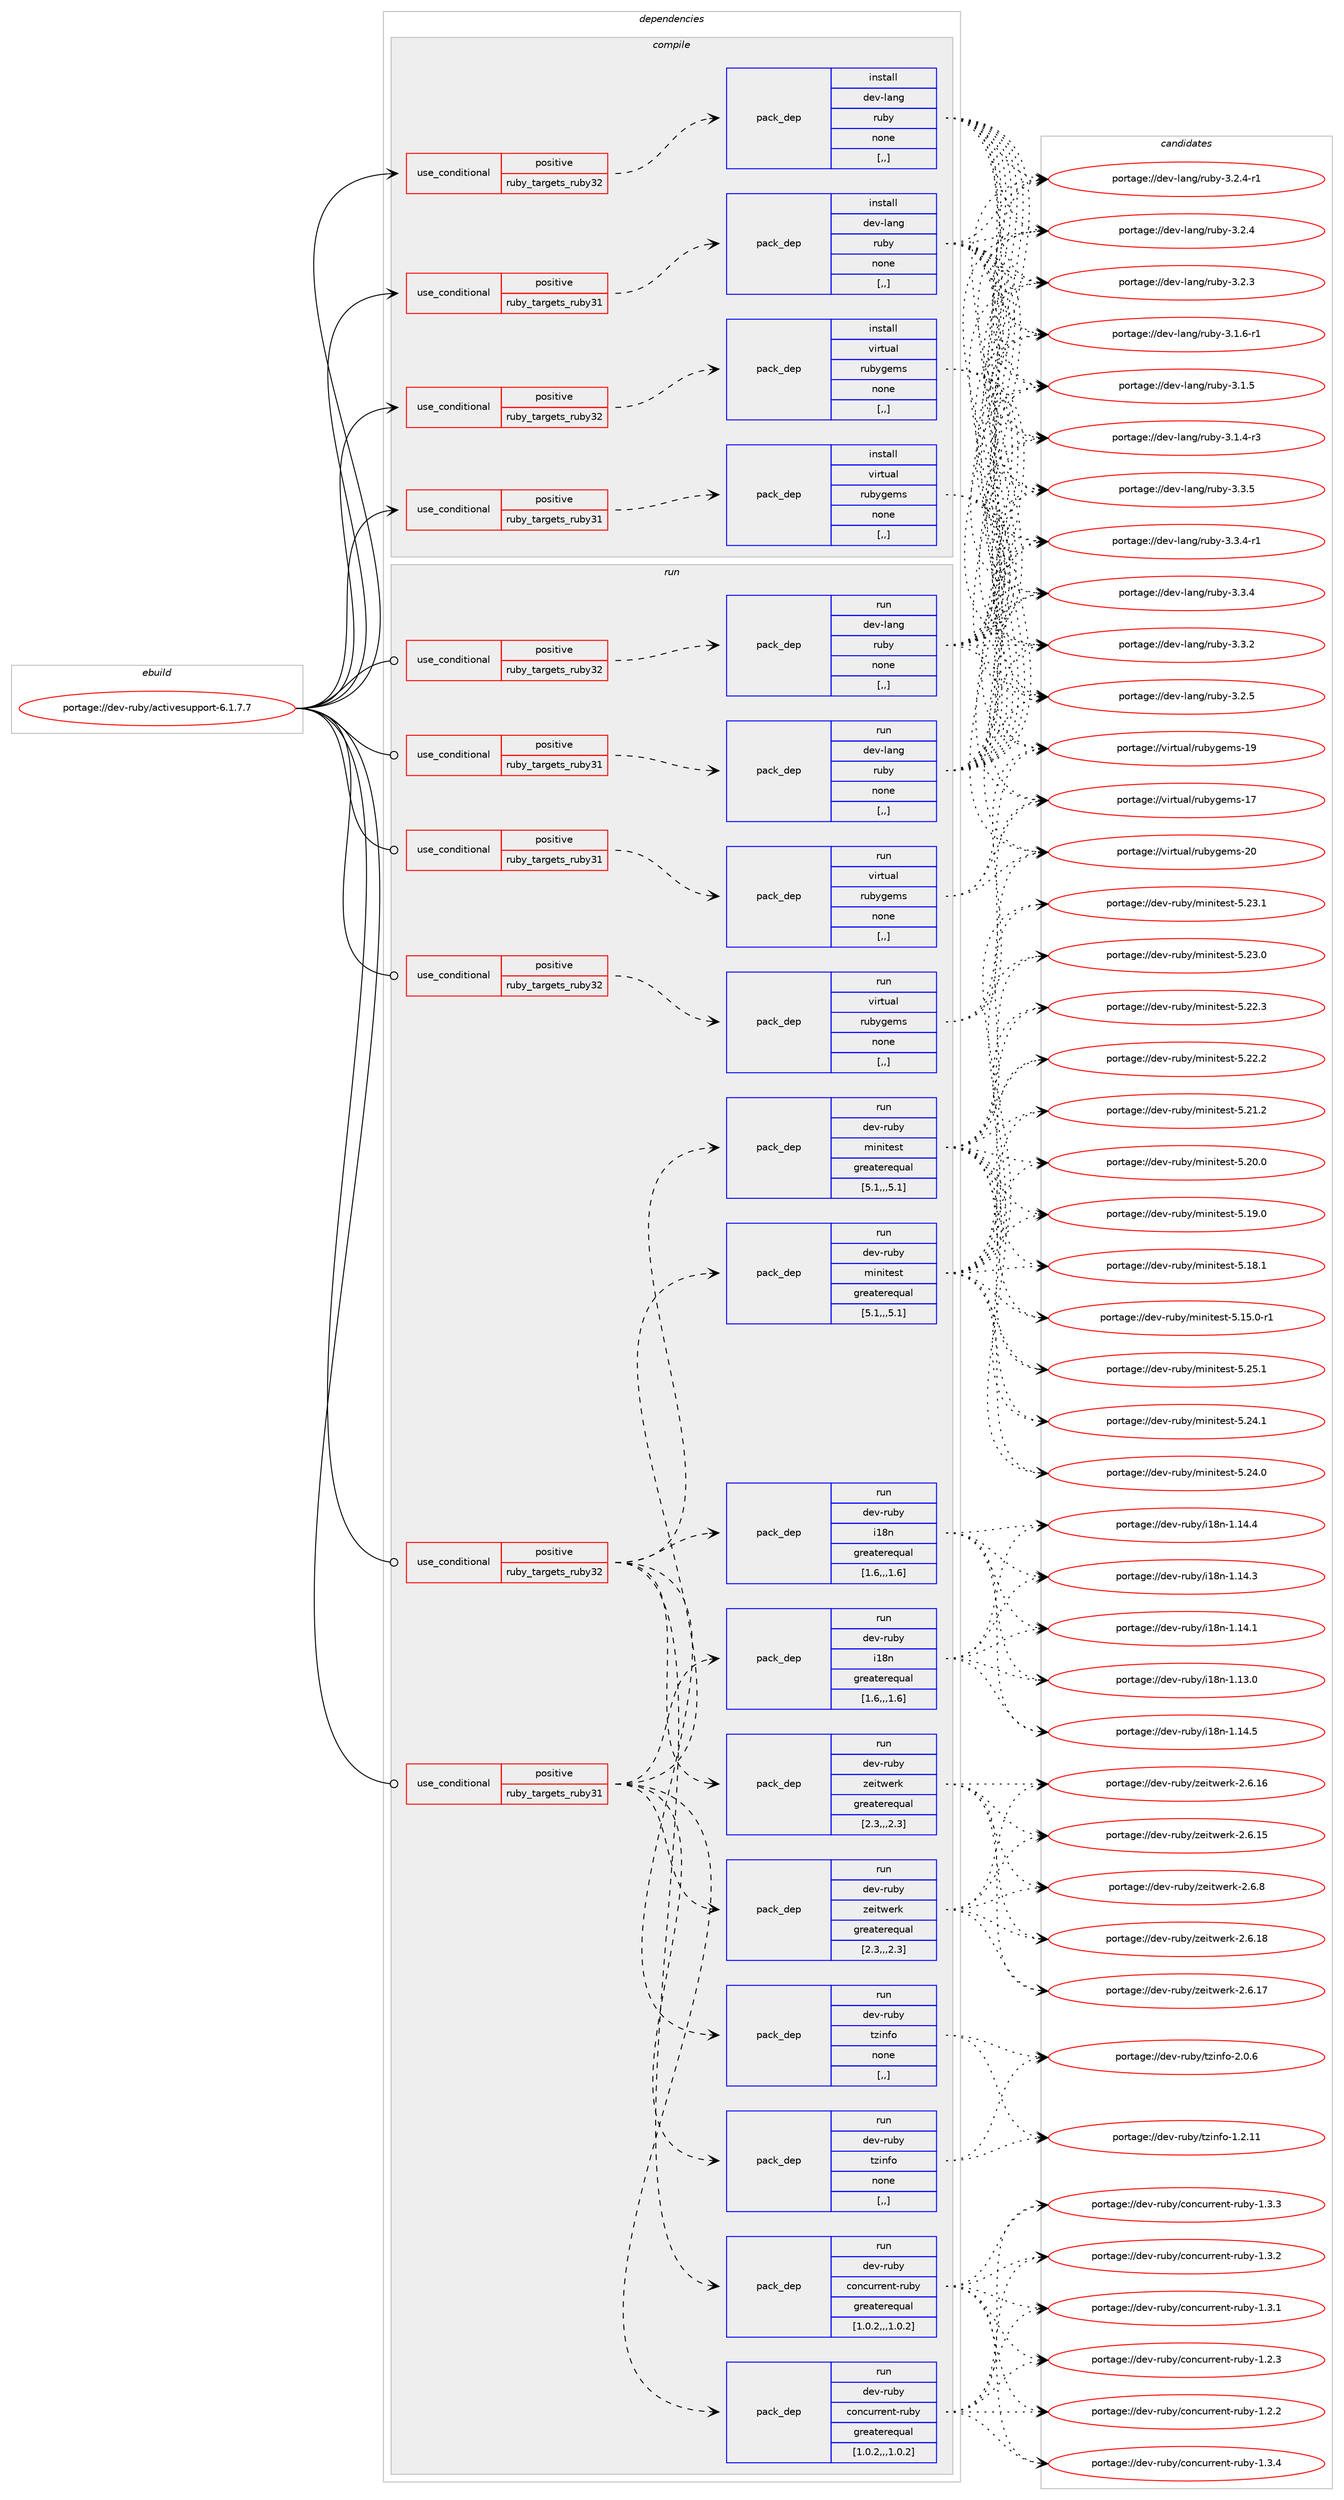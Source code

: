 digraph prolog {

# *************
# Graph options
# *************

newrank=true;
concentrate=true;
compound=true;
graph [rankdir=LR,fontname=Helvetica,fontsize=10,ranksep=1.5];#, ranksep=2.5, nodesep=0.2];
edge  [arrowhead=vee];
node  [fontname=Helvetica,fontsize=10];

# **********
# The ebuild
# **********

subgraph cluster_leftcol {
color=gray;
label=<<i>ebuild</i>>;
id [label="portage://dev-ruby/activesupport-6.1.7.7", color=red, width=4, href="../dev-ruby/activesupport-6.1.7.7.svg"];
}

# ****************
# The dependencies
# ****************

subgraph cluster_midcol {
color=gray;
label=<<i>dependencies</i>>;
subgraph cluster_compile {
fillcolor="#eeeeee";
style=filled;
label=<<i>compile</i>>;
subgraph cond174741 {
dependency671225 [label=<<TABLE BORDER="0" CELLBORDER="1" CELLSPACING="0" CELLPADDING="4"><TR><TD ROWSPAN="3" CELLPADDING="10">use_conditional</TD></TR><TR><TD>positive</TD></TR><TR><TD>ruby_targets_ruby31</TD></TR></TABLE>>, shape=none, color=red];
subgraph pack491606 {
dependency671226 [label=<<TABLE BORDER="0" CELLBORDER="1" CELLSPACING="0" CELLPADDING="4" WIDTH="220"><TR><TD ROWSPAN="6" CELLPADDING="30">pack_dep</TD></TR><TR><TD WIDTH="110">install</TD></TR><TR><TD>dev-lang</TD></TR><TR><TD>ruby</TD></TR><TR><TD>none</TD></TR><TR><TD>[,,]</TD></TR></TABLE>>, shape=none, color=blue];
}
dependency671225:e -> dependency671226:w [weight=20,style="dashed",arrowhead="vee"];
}
id:e -> dependency671225:w [weight=20,style="solid",arrowhead="vee"];
subgraph cond174742 {
dependency671227 [label=<<TABLE BORDER="0" CELLBORDER="1" CELLSPACING="0" CELLPADDING="4"><TR><TD ROWSPAN="3" CELLPADDING="10">use_conditional</TD></TR><TR><TD>positive</TD></TR><TR><TD>ruby_targets_ruby31</TD></TR></TABLE>>, shape=none, color=red];
subgraph pack491607 {
dependency671228 [label=<<TABLE BORDER="0" CELLBORDER="1" CELLSPACING="0" CELLPADDING="4" WIDTH="220"><TR><TD ROWSPAN="6" CELLPADDING="30">pack_dep</TD></TR><TR><TD WIDTH="110">install</TD></TR><TR><TD>virtual</TD></TR><TR><TD>rubygems</TD></TR><TR><TD>none</TD></TR><TR><TD>[,,]</TD></TR></TABLE>>, shape=none, color=blue];
}
dependency671227:e -> dependency671228:w [weight=20,style="dashed",arrowhead="vee"];
}
id:e -> dependency671227:w [weight=20,style="solid",arrowhead="vee"];
subgraph cond174743 {
dependency671229 [label=<<TABLE BORDER="0" CELLBORDER="1" CELLSPACING="0" CELLPADDING="4"><TR><TD ROWSPAN="3" CELLPADDING="10">use_conditional</TD></TR><TR><TD>positive</TD></TR><TR><TD>ruby_targets_ruby32</TD></TR></TABLE>>, shape=none, color=red];
subgraph pack491608 {
dependency671230 [label=<<TABLE BORDER="0" CELLBORDER="1" CELLSPACING="0" CELLPADDING="4" WIDTH="220"><TR><TD ROWSPAN="6" CELLPADDING="30">pack_dep</TD></TR><TR><TD WIDTH="110">install</TD></TR><TR><TD>dev-lang</TD></TR><TR><TD>ruby</TD></TR><TR><TD>none</TD></TR><TR><TD>[,,]</TD></TR></TABLE>>, shape=none, color=blue];
}
dependency671229:e -> dependency671230:w [weight=20,style="dashed",arrowhead="vee"];
}
id:e -> dependency671229:w [weight=20,style="solid",arrowhead="vee"];
subgraph cond174744 {
dependency671231 [label=<<TABLE BORDER="0" CELLBORDER="1" CELLSPACING="0" CELLPADDING="4"><TR><TD ROWSPAN="3" CELLPADDING="10">use_conditional</TD></TR><TR><TD>positive</TD></TR><TR><TD>ruby_targets_ruby32</TD></TR></TABLE>>, shape=none, color=red];
subgraph pack491609 {
dependency671232 [label=<<TABLE BORDER="0" CELLBORDER="1" CELLSPACING="0" CELLPADDING="4" WIDTH="220"><TR><TD ROWSPAN="6" CELLPADDING="30">pack_dep</TD></TR><TR><TD WIDTH="110">install</TD></TR><TR><TD>virtual</TD></TR><TR><TD>rubygems</TD></TR><TR><TD>none</TD></TR><TR><TD>[,,]</TD></TR></TABLE>>, shape=none, color=blue];
}
dependency671231:e -> dependency671232:w [weight=20,style="dashed",arrowhead="vee"];
}
id:e -> dependency671231:w [weight=20,style="solid",arrowhead="vee"];
}
subgraph cluster_compileandrun {
fillcolor="#eeeeee";
style=filled;
label=<<i>compile and run</i>>;
}
subgraph cluster_run {
fillcolor="#eeeeee";
style=filled;
label=<<i>run</i>>;
subgraph cond174745 {
dependency671233 [label=<<TABLE BORDER="0" CELLBORDER="1" CELLSPACING="0" CELLPADDING="4"><TR><TD ROWSPAN="3" CELLPADDING="10">use_conditional</TD></TR><TR><TD>positive</TD></TR><TR><TD>ruby_targets_ruby31</TD></TR></TABLE>>, shape=none, color=red];
subgraph pack491610 {
dependency671234 [label=<<TABLE BORDER="0" CELLBORDER="1" CELLSPACING="0" CELLPADDING="4" WIDTH="220"><TR><TD ROWSPAN="6" CELLPADDING="30">pack_dep</TD></TR><TR><TD WIDTH="110">run</TD></TR><TR><TD>dev-lang</TD></TR><TR><TD>ruby</TD></TR><TR><TD>none</TD></TR><TR><TD>[,,]</TD></TR></TABLE>>, shape=none, color=blue];
}
dependency671233:e -> dependency671234:w [weight=20,style="dashed",arrowhead="vee"];
}
id:e -> dependency671233:w [weight=20,style="solid",arrowhead="odot"];
subgraph cond174746 {
dependency671235 [label=<<TABLE BORDER="0" CELLBORDER="1" CELLSPACING="0" CELLPADDING="4"><TR><TD ROWSPAN="3" CELLPADDING="10">use_conditional</TD></TR><TR><TD>positive</TD></TR><TR><TD>ruby_targets_ruby31</TD></TR></TABLE>>, shape=none, color=red];
subgraph pack491611 {
dependency671236 [label=<<TABLE BORDER="0" CELLBORDER="1" CELLSPACING="0" CELLPADDING="4" WIDTH="220"><TR><TD ROWSPAN="6" CELLPADDING="30">pack_dep</TD></TR><TR><TD WIDTH="110">run</TD></TR><TR><TD>dev-ruby</TD></TR><TR><TD>concurrent-ruby</TD></TR><TR><TD>greaterequal</TD></TR><TR><TD>[1.0.2,,,1.0.2]</TD></TR></TABLE>>, shape=none, color=blue];
}
dependency671235:e -> dependency671236:w [weight=20,style="dashed",arrowhead="vee"];
subgraph pack491612 {
dependency671237 [label=<<TABLE BORDER="0" CELLBORDER="1" CELLSPACING="0" CELLPADDING="4" WIDTH="220"><TR><TD ROWSPAN="6" CELLPADDING="30">pack_dep</TD></TR><TR><TD WIDTH="110">run</TD></TR><TR><TD>dev-ruby</TD></TR><TR><TD>i18n</TD></TR><TR><TD>greaterequal</TD></TR><TR><TD>[1.6,,,1.6]</TD></TR></TABLE>>, shape=none, color=blue];
}
dependency671235:e -> dependency671237:w [weight=20,style="dashed",arrowhead="vee"];
subgraph pack491613 {
dependency671238 [label=<<TABLE BORDER="0" CELLBORDER="1" CELLSPACING="0" CELLPADDING="4" WIDTH="220"><TR><TD ROWSPAN="6" CELLPADDING="30">pack_dep</TD></TR><TR><TD WIDTH="110">run</TD></TR><TR><TD>dev-ruby</TD></TR><TR><TD>minitest</TD></TR><TR><TD>greaterequal</TD></TR><TR><TD>[5.1,,,5.1]</TD></TR></TABLE>>, shape=none, color=blue];
}
dependency671235:e -> dependency671238:w [weight=20,style="dashed",arrowhead="vee"];
subgraph pack491614 {
dependency671239 [label=<<TABLE BORDER="0" CELLBORDER="1" CELLSPACING="0" CELLPADDING="4" WIDTH="220"><TR><TD ROWSPAN="6" CELLPADDING="30">pack_dep</TD></TR><TR><TD WIDTH="110">run</TD></TR><TR><TD>dev-ruby</TD></TR><TR><TD>tzinfo</TD></TR><TR><TD>none</TD></TR><TR><TD>[,,]</TD></TR></TABLE>>, shape=none, color=blue];
}
dependency671235:e -> dependency671239:w [weight=20,style="dashed",arrowhead="vee"];
subgraph pack491615 {
dependency671240 [label=<<TABLE BORDER="0" CELLBORDER="1" CELLSPACING="0" CELLPADDING="4" WIDTH="220"><TR><TD ROWSPAN="6" CELLPADDING="30">pack_dep</TD></TR><TR><TD WIDTH="110">run</TD></TR><TR><TD>dev-ruby</TD></TR><TR><TD>zeitwerk</TD></TR><TR><TD>greaterequal</TD></TR><TR><TD>[2.3,,,2.3]</TD></TR></TABLE>>, shape=none, color=blue];
}
dependency671235:e -> dependency671240:w [weight=20,style="dashed",arrowhead="vee"];
}
id:e -> dependency671235:w [weight=20,style="solid",arrowhead="odot"];
subgraph cond174747 {
dependency671241 [label=<<TABLE BORDER="0" CELLBORDER="1" CELLSPACING="0" CELLPADDING="4"><TR><TD ROWSPAN="3" CELLPADDING="10">use_conditional</TD></TR><TR><TD>positive</TD></TR><TR><TD>ruby_targets_ruby31</TD></TR></TABLE>>, shape=none, color=red];
subgraph pack491616 {
dependency671242 [label=<<TABLE BORDER="0" CELLBORDER="1" CELLSPACING="0" CELLPADDING="4" WIDTH="220"><TR><TD ROWSPAN="6" CELLPADDING="30">pack_dep</TD></TR><TR><TD WIDTH="110">run</TD></TR><TR><TD>virtual</TD></TR><TR><TD>rubygems</TD></TR><TR><TD>none</TD></TR><TR><TD>[,,]</TD></TR></TABLE>>, shape=none, color=blue];
}
dependency671241:e -> dependency671242:w [weight=20,style="dashed",arrowhead="vee"];
}
id:e -> dependency671241:w [weight=20,style="solid",arrowhead="odot"];
subgraph cond174748 {
dependency671243 [label=<<TABLE BORDER="0" CELLBORDER="1" CELLSPACING="0" CELLPADDING="4"><TR><TD ROWSPAN="3" CELLPADDING="10">use_conditional</TD></TR><TR><TD>positive</TD></TR><TR><TD>ruby_targets_ruby32</TD></TR></TABLE>>, shape=none, color=red];
subgraph pack491617 {
dependency671244 [label=<<TABLE BORDER="0" CELLBORDER="1" CELLSPACING="0" CELLPADDING="4" WIDTH="220"><TR><TD ROWSPAN="6" CELLPADDING="30">pack_dep</TD></TR><TR><TD WIDTH="110">run</TD></TR><TR><TD>dev-lang</TD></TR><TR><TD>ruby</TD></TR><TR><TD>none</TD></TR><TR><TD>[,,]</TD></TR></TABLE>>, shape=none, color=blue];
}
dependency671243:e -> dependency671244:w [weight=20,style="dashed",arrowhead="vee"];
}
id:e -> dependency671243:w [weight=20,style="solid",arrowhead="odot"];
subgraph cond174749 {
dependency671245 [label=<<TABLE BORDER="0" CELLBORDER="1" CELLSPACING="0" CELLPADDING="4"><TR><TD ROWSPAN="3" CELLPADDING="10">use_conditional</TD></TR><TR><TD>positive</TD></TR><TR><TD>ruby_targets_ruby32</TD></TR></TABLE>>, shape=none, color=red];
subgraph pack491618 {
dependency671246 [label=<<TABLE BORDER="0" CELLBORDER="1" CELLSPACING="0" CELLPADDING="4" WIDTH="220"><TR><TD ROWSPAN="6" CELLPADDING="30">pack_dep</TD></TR><TR><TD WIDTH="110">run</TD></TR><TR><TD>dev-ruby</TD></TR><TR><TD>concurrent-ruby</TD></TR><TR><TD>greaterequal</TD></TR><TR><TD>[1.0.2,,,1.0.2]</TD></TR></TABLE>>, shape=none, color=blue];
}
dependency671245:e -> dependency671246:w [weight=20,style="dashed",arrowhead="vee"];
subgraph pack491619 {
dependency671247 [label=<<TABLE BORDER="0" CELLBORDER="1" CELLSPACING="0" CELLPADDING="4" WIDTH="220"><TR><TD ROWSPAN="6" CELLPADDING="30">pack_dep</TD></TR><TR><TD WIDTH="110">run</TD></TR><TR><TD>dev-ruby</TD></TR><TR><TD>i18n</TD></TR><TR><TD>greaterequal</TD></TR><TR><TD>[1.6,,,1.6]</TD></TR></TABLE>>, shape=none, color=blue];
}
dependency671245:e -> dependency671247:w [weight=20,style="dashed",arrowhead="vee"];
subgraph pack491620 {
dependency671248 [label=<<TABLE BORDER="0" CELLBORDER="1" CELLSPACING="0" CELLPADDING="4" WIDTH="220"><TR><TD ROWSPAN="6" CELLPADDING="30">pack_dep</TD></TR><TR><TD WIDTH="110">run</TD></TR><TR><TD>dev-ruby</TD></TR><TR><TD>minitest</TD></TR><TR><TD>greaterequal</TD></TR><TR><TD>[5.1,,,5.1]</TD></TR></TABLE>>, shape=none, color=blue];
}
dependency671245:e -> dependency671248:w [weight=20,style="dashed",arrowhead="vee"];
subgraph pack491621 {
dependency671249 [label=<<TABLE BORDER="0" CELLBORDER="1" CELLSPACING="0" CELLPADDING="4" WIDTH="220"><TR><TD ROWSPAN="6" CELLPADDING="30">pack_dep</TD></TR><TR><TD WIDTH="110">run</TD></TR><TR><TD>dev-ruby</TD></TR><TR><TD>tzinfo</TD></TR><TR><TD>none</TD></TR><TR><TD>[,,]</TD></TR></TABLE>>, shape=none, color=blue];
}
dependency671245:e -> dependency671249:w [weight=20,style="dashed",arrowhead="vee"];
subgraph pack491622 {
dependency671250 [label=<<TABLE BORDER="0" CELLBORDER="1" CELLSPACING="0" CELLPADDING="4" WIDTH="220"><TR><TD ROWSPAN="6" CELLPADDING="30">pack_dep</TD></TR><TR><TD WIDTH="110">run</TD></TR><TR><TD>dev-ruby</TD></TR><TR><TD>zeitwerk</TD></TR><TR><TD>greaterequal</TD></TR><TR><TD>[2.3,,,2.3]</TD></TR></TABLE>>, shape=none, color=blue];
}
dependency671245:e -> dependency671250:w [weight=20,style="dashed",arrowhead="vee"];
}
id:e -> dependency671245:w [weight=20,style="solid",arrowhead="odot"];
subgraph cond174750 {
dependency671251 [label=<<TABLE BORDER="0" CELLBORDER="1" CELLSPACING="0" CELLPADDING="4"><TR><TD ROWSPAN="3" CELLPADDING="10">use_conditional</TD></TR><TR><TD>positive</TD></TR><TR><TD>ruby_targets_ruby32</TD></TR></TABLE>>, shape=none, color=red];
subgraph pack491623 {
dependency671252 [label=<<TABLE BORDER="0" CELLBORDER="1" CELLSPACING="0" CELLPADDING="4" WIDTH="220"><TR><TD ROWSPAN="6" CELLPADDING="30">pack_dep</TD></TR><TR><TD WIDTH="110">run</TD></TR><TR><TD>virtual</TD></TR><TR><TD>rubygems</TD></TR><TR><TD>none</TD></TR><TR><TD>[,,]</TD></TR></TABLE>>, shape=none, color=blue];
}
dependency671251:e -> dependency671252:w [weight=20,style="dashed",arrowhead="vee"];
}
id:e -> dependency671251:w [weight=20,style="solid",arrowhead="odot"];
}
}

# **************
# The candidates
# **************

subgraph cluster_choices {
rank=same;
color=gray;
label=<<i>candidates</i>>;

subgraph choice491606 {
color=black;
nodesep=1;
choice10010111845108971101034711411798121455146514653 [label="portage://dev-lang/ruby-3.3.5", color=red, width=4,href="../dev-lang/ruby-3.3.5.svg"];
choice100101118451089711010347114117981214551465146524511449 [label="portage://dev-lang/ruby-3.3.4-r1", color=red, width=4,href="../dev-lang/ruby-3.3.4-r1.svg"];
choice10010111845108971101034711411798121455146514652 [label="portage://dev-lang/ruby-3.3.4", color=red, width=4,href="../dev-lang/ruby-3.3.4.svg"];
choice10010111845108971101034711411798121455146514650 [label="portage://dev-lang/ruby-3.3.2", color=red, width=4,href="../dev-lang/ruby-3.3.2.svg"];
choice10010111845108971101034711411798121455146504653 [label="portage://dev-lang/ruby-3.2.5", color=red, width=4,href="../dev-lang/ruby-3.2.5.svg"];
choice100101118451089711010347114117981214551465046524511449 [label="portage://dev-lang/ruby-3.2.4-r1", color=red, width=4,href="../dev-lang/ruby-3.2.4-r1.svg"];
choice10010111845108971101034711411798121455146504652 [label="portage://dev-lang/ruby-3.2.4", color=red, width=4,href="../dev-lang/ruby-3.2.4.svg"];
choice10010111845108971101034711411798121455146504651 [label="portage://dev-lang/ruby-3.2.3", color=red, width=4,href="../dev-lang/ruby-3.2.3.svg"];
choice100101118451089711010347114117981214551464946544511449 [label="portage://dev-lang/ruby-3.1.6-r1", color=red, width=4,href="../dev-lang/ruby-3.1.6-r1.svg"];
choice10010111845108971101034711411798121455146494653 [label="portage://dev-lang/ruby-3.1.5", color=red, width=4,href="../dev-lang/ruby-3.1.5.svg"];
choice100101118451089711010347114117981214551464946524511451 [label="portage://dev-lang/ruby-3.1.4-r3", color=red, width=4,href="../dev-lang/ruby-3.1.4-r3.svg"];
dependency671226:e -> choice10010111845108971101034711411798121455146514653:w [style=dotted,weight="100"];
dependency671226:e -> choice100101118451089711010347114117981214551465146524511449:w [style=dotted,weight="100"];
dependency671226:e -> choice10010111845108971101034711411798121455146514652:w [style=dotted,weight="100"];
dependency671226:e -> choice10010111845108971101034711411798121455146514650:w [style=dotted,weight="100"];
dependency671226:e -> choice10010111845108971101034711411798121455146504653:w [style=dotted,weight="100"];
dependency671226:e -> choice100101118451089711010347114117981214551465046524511449:w [style=dotted,weight="100"];
dependency671226:e -> choice10010111845108971101034711411798121455146504652:w [style=dotted,weight="100"];
dependency671226:e -> choice10010111845108971101034711411798121455146504651:w [style=dotted,weight="100"];
dependency671226:e -> choice100101118451089711010347114117981214551464946544511449:w [style=dotted,weight="100"];
dependency671226:e -> choice10010111845108971101034711411798121455146494653:w [style=dotted,weight="100"];
dependency671226:e -> choice100101118451089711010347114117981214551464946524511451:w [style=dotted,weight="100"];
}
subgraph choice491607 {
color=black;
nodesep=1;
choice118105114116117971084711411798121103101109115455048 [label="portage://virtual/rubygems-20", color=red, width=4,href="../virtual/rubygems-20.svg"];
choice118105114116117971084711411798121103101109115454957 [label="portage://virtual/rubygems-19", color=red, width=4,href="../virtual/rubygems-19.svg"];
choice118105114116117971084711411798121103101109115454955 [label="portage://virtual/rubygems-17", color=red, width=4,href="../virtual/rubygems-17.svg"];
dependency671228:e -> choice118105114116117971084711411798121103101109115455048:w [style=dotted,weight="100"];
dependency671228:e -> choice118105114116117971084711411798121103101109115454957:w [style=dotted,weight="100"];
dependency671228:e -> choice118105114116117971084711411798121103101109115454955:w [style=dotted,weight="100"];
}
subgraph choice491608 {
color=black;
nodesep=1;
choice10010111845108971101034711411798121455146514653 [label="portage://dev-lang/ruby-3.3.5", color=red, width=4,href="../dev-lang/ruby-3.3.5.svg"];
choice100101118451089711010347114117981214551465146524511449 [label="portage://dev-lang/ruby-3.3.4-r1", color=red, width=4,href="../dev-lang/ruby-3.3.4-r1.svg"];
choice10010111845108971101034711411798121455146514652 [label="portage://dev-lang/ruby-3.3.4", color=red, width=4,href="../dev-lang/ruby-3.3.4.svg"];
choice10010111845108971101034711411798121455146514650 [label="portage://dev-lang/ruby-3.3.2", color=red, width=4,href="../dev-lang/ruby-3.3.2.svg"];
choice10010111845108971101034711411798121455146504653 [label="portage://dev-lang/ruby-3.2.5", color=red, width=4,href="../dev-lang/ruby-3.2.5.svg"];
choice100101118451089711010347114117981214551465046524511449 [label="portage://dev-lang/ruby-3.2.4-r1", color=red, width=4,href="../dev-lang/ruby-3.2.4-r1.svg"];
choice10010111845108971101034711411798121455146504652 [label="portage://dev-lang/ruby-3.2.4", color=red, width=4,href="../dev-lang/ruby-3.2.4.svg"];
choice10010111845108971101034711411798121455146504651 [label="portage://dev-lang/ruby-3.2.3", color=red, width=4,href="../dev-lang/ruby-3.2.3.svg"];
choice100101118451089711010347114117981214551464946544511449 [label="portage://dev-lang/ruby-3.1.6-r1", color=red, width=4,href="../dev-lang/ruby-3.1.6-r1.svg"];
choice10010111845108971101034711411798121455146494653 [label="portage://dev-lang/ruby-3.1.5", color=red, width=4,href="../dev-lang/ruby-3.1.5.svg"];
choice100101118451089711010347114117981214551464946524511451 [label="portage://dev-lang/ruby-3.1.4-r3", color=red, width=4,href="../dev-lang/ruby-3.1.4-r3.svg"];
dependency671230:e -> choice10010111845108971101034711411798121455146514653:w [style=dotted,weight="100"];
dependency671230:e -> choice100101118451089711010347114117981214551465146524511449:w [style=dotted,weight="100"];
dependency671230:e -> choice10010111845108971101034711411798121455146514652:w [style=dotted,weight="100"];
dependency671230:e -> choice10010111845108971101034711411798121455146514650:w [style=dotted,weight="100"];
dependency671230:e -> choice10010111845108971101034711411798121455146504653:w [style=dotted,weight="100"];
dependency671230:e -> choice100101118451089711010347114117981214551465046524511449:w [style=dotted,weight="100"];
dependency671230:e -> choice10010111845108971101034711411798121455146504652:w [style=dotted,weight="100"];
dependency671230:e -> choice10010111845108971101034711411798121455146504651:w [style=dotted,weight="100"];
dependency671230:e -> choice100101118451089711010347114117981214551464946544511449:w [style=dotted,weight="100"];
dependency671230:e -> choice10010111845108971101034711411798121455146494653:w [style=dotted,weight="100"];
dependency671230:e -> choice100101118451089711010347114117981214551464946524511451:w [style=dotted,weight="100"];
}
subgraph choice491609 {
color=black;
nodesep=1;
choice118105114116117971084711411798121103101109115455048 [label="portage://virtual/rubygems-20", color=red, width=4,href="../virtual/rubygems-20.svg"];
choice118105114116117971084711411798121103101109115454957 [label="portage://virtual/rubygems-19", color=red, width=4,href="../virtual/rubygems-19.svg"];
choice118105114116117971084711411798121103101109115454955 [label="portage://virtual/rubygems-17", color=red, width=4,href="../virtual/rubygems-17.svg"];
dependency671232:e -> choice118105114116117971084711411798121103101109115455048:w [style=dotted,weight="100"];
dependency671232:e -> choice118105114116117971084711411798121103101109115454957:w [style=dotted,weight="100"];
dependency671232:e -> choice118105114116117971084711411798121103101109115454955:w [style=dotted,weight="100"];
}
subgraph choice491610 {
color=black;
nodesep=1;
choice10010111845108971101034711411798121455146514653 [label="portage://dev-lang/ruby-3.3.5", color=red, width=4,href="../dev-lang/ruby-3.3.5.svg"];
choice100101118451089711010347114117981214551465146524511449 [label="portage://dev-lang/ruby-3.3.4-r1", color=red, width=4,href="../dev-lang/ruby-3.3.4-r1.svg"];
choice10010111845108971101034711411798121455146514652 [label="portage://dev-lang/ruby-3.3.4", color=red, width=4,href="../dev-lang/ruby-3.3.4.svg"];
choice10010111845108971101034711411798121455146514650 [label="portage://dev-lang/ruby-3.3.2", color=red, width=4,href="../dev-lang/ruby-3.3.2.svg"];
choice10010111845108971101034711411798121455146504653 [label="portage://dev-lang/ruby-3.2.5", color=red, width=4,href="../dev-lang/ruby-3.2.5.svg"];
choice100101118451089711010347114117981214551465046524511449 [label="portage://dev-lang/ruby-3.2.4-r1", color=red, width=4,href="../dev-lang/ruby-3.2.4-r1.svg"];
choice10010111845108971101034711411798121455146504652 [label="portage://dev-lang/ruby-3.2.4", color=red, width=4,href="../dev-lang/ruby-3.2.4.svg"];
choice10010111845108971101034711411798121455146504651 [label="portage://dev-lang/ruby-3.2.3", color=red, width=4,href="../dev-lang/ruby-3.2.3.svg"];
choice100101118451089711010347114117981214551464946544511449 [label="portage://dev-lang/ruby-3.1.6-r1", color=red, width=4,href="../dev-lang/ruby-3.1.6-r1.svg"];
choice10010111845108971101034711411798121455146494653 [label="portage://dev-lang/ruby-3.1.5", color=red, width=4,href="../dev-lang/ruby-3.1.5.svg"];
choice100101118451089711010347114117981214551464946524511451 [label="portage://dev-lang/ruby-3.1.4-r3", color=red, width=4,href="../dev-lang/ruby-3.1.4-r3.svg"];
dependency671234:e -> choice10010111845108971101034711411798121455146514653:w [style=dotted,weight="100"];
dependency671234:e -> choice100101118451089711010347114117981214551465146524511449:w [style=dotted,weight="100"];
dependency671234:e -> choice10010111845108971101034711411798121455146514652:w [style=dotted,weight="100"];
dependency671234:e -> choice10010111845108971101034711411798121455146514650:w [style=dotted,weight="100"];
dependency671234:e -> choice10010111845108971101034711411798121455146504653:w [style=dotted,weight="100"];
dependency671234:e -> choice100101118451089711010347114117981214551465046524511449:w [style=dotted,weight="100"];
dependency671234:e -> choice10010111845108971101034711411798121455146504652:w [style=dotted,weight="100"];
dependency671234:e -> choice10010111845108971101034711411798121455146504651:w [style=dotted,weight="100"];
dependency671234:e -> choice100101118451089711010347114117981214551464946544511449:w [style=dotted,weight="100"];
dependency671234:e -> choice10010111845108971101034711411798121455146494653:w [style=dotted,weight="100"];
dependency671234:e -> choice100101118451089711010347114117981214551464946524511451:w [style=dotted,weight="100"];
}
subgraph choice491611 {
color=black;
nodesep=1;
choice10010111845114117981214799111110991171141141011101164511411798121454946514652 [label="portage://dev-ruby/concurrent-ruby-1.3.4", color=red, width=4,href="../dev-ruby/concurrent-ruby-1.3.4.svg"];
choice10010111845114117981214799111110991171141141011101164511411798121454946514651 [label="portage://dev-ruby/concurrent-ruby-1.3.3", color=red, width=4,href="../dev-ruby/concurrent-ruby-1.3.3.svg"];
choice10010111845114117981214799111110991171141141011101164511411798121454946514650 [label="portage://dev-ruby/concurrent-ruby-1.3.2", color=red, width=4,href="../dev-ruby/concurrent-ruby-1.3.2.svg"];
choice10010111845114117981214799111110991171141141011101164511411798121454946514649 [label="portage://dev-ruby/concurrent-ruby-1.3.1", color=red, width=4,href="../dev-ruby/concurrent-ruby-1.3.1.svg"];
choice10010111845114117981214799111110991171141141011101164511411798121454946504651 [label="portage://dev-ruby/concurrent-ruby-1.2.3", color=red, width=4,href="../dev-ruby/concurrent-ruby-1.2.3.svg"];
choice10010111845114117981214799111110991171141141011101164511411798121454946504650 [label="portage://dev-ruby/concurrent-ruby-1.2.2", color=red, width=4,href="../dev-ruby/concurrent-ruby-1.2.2.svg"];
dependency671236:e -> choice10010111845114117981214799111110991171141141011101164511411798121454946514652:w [style=dotted,weight="100"];
dependency671236:e -> choice10010111845114117981214799111110991171141141011101164511411798121454946514651:w [style=dotted,weight="100"];
dependency671236:e -> choice10010111845114117981214799111110991171141141011101164511411798121454946514650:w [style=dotted,weight="100"];
dependency671236:e -> choice10010111845114117981214799111110991171141141011101164511411798121454946514649:w [style=dotted,weight="100"];
dependency671236:e -> choice10010111845114117981214799111110991171141141011101164511411798121454946504651:w [style=dotted,weight="100"];
dependency671236:e -> choice10010111845114117981214799111110991171141141011101164511411798121454946504650:w [style=dotted,weight="100"];
}
subgraph choice491612 {
color=black;
nodesep=1;
choice100101118451141179812147105495611045494649524653 [label="portage://dev-ruby/i18n-1.14.5", color=red, width=4,href="../dev-ruby/i18n-1.14.5.svg"];
choice100101118451141179812147105495611045494649524652 [label="portage://dev-ruby/i18n-1.14.4", color=red, width=4,href="../dev-ruby/i18n-1.14.4.svg"];
choice100101118451141179812147105495611045494649524651 [label="portage://dev-ruby/i18n-1.14.3", color=red, width=4,href="../dev-ruby/i18n-1.14.3.svg"];
choice100101118451141179812147105495611045494649524649 [label="portage://dev-ruby/i18n-1.14.1", color=red, width=4,href="../dev-ruby/i18n-1.14.1.svg"];
choice100101118451141179812147105495611045494649514648 [label="portage://dev-ruby/i18n-1.13.0", color=red, width=4,href="../dev-ruby/i18n-1.13.0.svg"];
dependency671237:e -> choice100101118451141179812147105495611045494649524653:w [style=dotted,weight="100"];
dependency671237:e -> choice100101118451141179812147105495611045494649524652:w [style=dotted,weight="100"];
dependency671237:e -> choice100101118451141179812147105495611045494649524651:w [style=dotted,weight="100"];
dependency671237:e -> choice100101118451141179812147105495611045494649524649:w [style=dotted,weight="100"];
dependency671237:e -> choice100101118451141179812147105495611045494649514648:w [style=dotted,weight="100"];
}
subgraph choice491613 {
color=black;
nodesep=1;
choice10010111845114117981214710910511010511610111511645534650534649 [label="portage://dev-ruby/minitest-5.25.1", color=red, width=4,href="../dev-ruby/minitest-5.25.1.svg"];
choice10010111845114117981214710910511010511610111511645534650524649 [label="portage://dev-ruby/minitest-5.24.1", color=red, width=4,href="../dev-ruby/minitest-5.24.1.svg"];
choice10010111845114117981214710910511010511610111511645534650524648 [label="portage://dev-ruby/minitest-5.24.0", color=red, width=4,href="../dev-ruby/minitest-5.24.0.svg"];
choice10010111845114117981214710910511010511610111511645534650514649 [label="portage://dev-ruby/minitest-5.23.1", color=red, width=4,href="../dev-ruby/minitest-5.23.1.svg"];
choice10010111845114117981214710910511010511610111511645534650514648 [label="portage://dev-ruby/minitest-5.23.0", color=red, width=4,href="../dev-ruby/minitest-5.23.0.svg"];
choice10010111845114117981214710910511010511610111511645534650504651 [label="portage://dev-ruby/minitest-5.22.3", color=red, width=4,href="../dev-ruby/minitest-5.22.3.svg"];
choice10010111845114117981214710910511010511610111511645534650504650 [label="portage://dev-ruby/minitest-5.22.2", color=red, width=4,href="../dev-ruby/minitest-5.22.2.svg"];
choice10010111845114117981214710910511010511610111511645534650494650 [label="portage://dev-ruby/minitest-5.21.2", color=red, width=4,href="../dev-ruby/minitest-5.21.2.svg"];
choice10010111845114117981214710910511010511610111511645534650484648 [label="portage://dev-ruby/minitest-5.20.0", color=red, width=4,href="../dev-ruby/minitest-5.20.0.svg"];
choice10010111845114117981214710910511010511610111511645534649574648 [label="portage://dev-ruby/minitest-5.19.0", color=red, width=4,href="../dev-ruby/minitest-5.19.0.svg"];
choice10010111845114117981214710910511010511610111511645534649564649 [label="portage://dev-ruby/minitest-5.18.1", color=red, width=4,href="../dev-ruby/minitest-5.18.1.svg"];
choice100101118451141179812147109105110105116101115116455346495346484511449 [label="portage://dev-ruby/minitest-5.15.0-r1", color=red, width=4,href="../dev-ruby/minitest-5.15.0-r1.svg"];
dependency671238:e -> choice10010111845114117981214710910511010511610111511645534650534649:w [style=dotted,weight="100"];
dependency671238:e -> choice10010111845114117981214710910511010511610111511645534650524649:w [style=dotted,weight="100"];
dependency671238:e -> choice10010111845114117981214710910511010511610111511645534650524648:w [style=dotted,weight="100"];
dependency671238:e -> choice10010111845114117981214710910511010511610111511645534650514649:w [style=dotted,weight="100"];
dependency671238:e -> choice10010111845114117981214710910511010511610111511645534650514648:w [style=dotted,weight="100"];
dependency671238:e -> choice10010111845114117981214710910511010511610111511645534650504651:w [style=dotted,weight="100"];
dependency671238:e -> choice10010111845114117981214710910511010511610111511645534650504650:w [style=dotted,weight="100"];
dependency671238:e -> choice10010111845114117981214710910511010511610111511645534650494650:w [style=dotted,weight="100"];
dependency671238:e -> choice10010111845114117981214710910511010511610111511645534650484648:w [style=dotted,weight="100"];
dependency671238:e -> choice10010111845114117981214710910511010511610111511645534649574648:w [style=dotted,weight="100"];
dependency671238:e -> choice10010111845114117981214710910511010511610111511645534649564649:w [style=dotted,weight="100"];
dependency671238:e -> choice100101118451141179812147109105110105116101115116455346495346484511449:w [style=dotted,weight="100"];
}
subgraph choice491614 {
color=black;
nodesep=1;
choice100101118451141179812147116122105110102111455046484654 [label="portage://dev-ruby/tzinfo-2.0.6", color=red, width=4,href="../dev-ruby/tzinfo-2.0.6.svg"];
choice10010111845114117981214711612210511010211145494650464949 [label="portage://dev-ruby/tzinfo-1.2.11", color=red, width=4,href="../dev-ruby/tzinfo-1.2.11.svg"];
dependency671239:e -> choice100101118451141179812147116122105110102111455046484654:w [style=dotted,weight="100"];
dependency671239:e -> choice10010111845114117981214711612210511010211145494650464949:w [style=dotted,weight="100"];
}
subgraph choice491615 {
color=black;
nodesep=1;
choice10010111845114117981214712210110511611910111410745504654464956 [label="portage://dev-ruby/zeitwerk-2.6.18", color=red, width=4,href="../dev-ruby/zeitwerk-2.6.18.svg"];
choice10010111845114117981214712210110511611910111410745504654464955 [label="portage://dev-ruby/zeitwerk-2.6.17", color=red, width=4,href="../dev-ruby/zeitwerk-2.6.17.svg"];
choice10010111845114117981214712210110511611910111410745504654464954 [label="portage://dev-ruby/zeitwerk-2.6.16", color=red, width=4,href="../dev-ruby/zeitwerk-2.6.16.svg"];
choice10010111845114117981214712210110511611910111410745504654464953 [label="portage://dev-ruby/zeitwerk-2.6.15", color=red, width=4,href="../dev-ruby/zeitwerk-2.6.15.svg"];
choice100101118451141179812147122101105116119101114107455046544656 [label="portage://dev-ruby/zeitwerk-2.6.8", color=red, width=4,href="../dev-ruby/zeitwerk-2.6.8.svg"];
dependency671240:e -> choice10010111845114117981214712210110511611910111410745504654464956:w [style=dotted,weight="100"];
dependency671240:e -> choice10010111845114117981214712210110511611910111410745504654464955:w [style=dotted,weight="100"];
dependency671240:e -> choice10010111845114117981214712210110511611910111410745504654464954:w [style=dotted,weight="100"];
dependency671240:e -> choice10010111845114117981214712210110511611910111410745504654464953:w [style=dotted,weight="100"];
dependency671240:e -> choice100101118451141179812147122101105116119101114107455046544656:w [style=dotted,weight="100"];
}
subgraph choice491616 {
color=black;
nodesep=1;
choice118105114116117971084711411798121103101109115455048 [label="portage://virtual/rubygems-20", color=red, width=4,href="../virtual/rubygems-20.svg"];
choice118105114116117971084711411798121103101109115454957 [label="portage://virtual/rubygems-19", color=red, width=4,href="../virtual/rubygems-19.svg"];
choice118105114116117971084711411798121103101109115454955 [label="portage://virtual/rubygems-17", color=red, width=4,href="../virtual/rubygems-17.svg"];
dependency671242:e -> choice118105114116117971084711411798121103101109115455048:w [style=dotted,weight="100"];
dependency671242:e -> choice118105114116117971084711411798121103101109115454957:w [style=dotted,weight="100"];
dependency671242:e -> choice118105114116117971084711411798121103101109115454955:w [style=dotted,weight="100"];
}
subgraph choice491617 {
color=black;
nodesep=1;
choice10010111845108971101034711411798121455146514653 [label="portage://dev-lang/ruby-3.3.5", color=red, width=4,href="../dev-lang/ruby-3.3.5.svg"];
choice100101118451089711010347114117981214551465146524511449 [label="portage://dev-lang/ruby-3.3.4-r1", color=red, width=4,href="../dev-lang/ruby-3.3.4-r1.svg"];
choice10010111845108971101034711411798121455146514652 [label="portage://dev-lang/ruby-3.3.4", color=red, width=4,href="../dev-lang/ruby-3.3.4.svg"];
choice10010111845108971101034711411798121455146514650 [label="portage://dev-lang/ruby-3.3.2", color=red, width=4,href="../dev-lang/ruby-3.3.2.svg"];
choice10010111845108971101034711411798121455146504653 [label="portage://dev-lang/ruby-3.2.5", color=red, width=4,href="../dev-lang/ruby-3.2.5.svg"];
choice100101118451089711010347114117981214551465046524511449 [label="portage://dev-lang/ruby-3.2.4-r1", color=red, width=4,href="../dev-lang/ruby-3.2.4-r1.svg"];
choice10010111845108971101034711411798121455146504652 [label="portage://dev-lang/ruby-3.2.4", color=red, width=4,href="../dev-lang/ruby-3.2.4.svg"];
choice10010111845108971101034711411798121455146504651 [label="portage://dev-lang/ruby-3.2.3", color=red, width=4,href="../dev-lang/ruby-3.2.3.svg"];
choice100101118451089711010347114117981214551464946544511449 [label="portage://dev-lang/ruby-3.1.6-r1", color=red, width=4,href="../dev-lang/ruby-3.1.6-r1.svg"];
choice10010111845108971101034711411798121455146494653 [label="portage://dev-lang/ruby-3.1.5", color=red, width=4,href="../dev-lang/ruby-3.1.5.svg"];
choice100101118451089711010347114117981214551464946524511451 [label="portage://dev-lang/ruby-3.1.4-r3", color=red, width=4,href="../dev-lang/ruby-3.1.4-r3.svg"];
dependency671244:e -> choice10010111845108971101034711411798121455146514653:w [style=dotted,weight="100"];
dependency671244:e -> choice100101118451089711010347114117981214551465146524511449:w [style=dotted,weight="100"];
dependency671244:e -> choice10010111845108971101034711411798121455146514652:w [style=dotted,weight="100"];
dependency671244:e -> choice10010111845108971101034711411798121455146514650:w [style=dotted,weight="100"];
dependency671244:e -> choice10010111845108971101034711411798121455146504653:w [style=dotted,weight="100"];
dependency671244:e -> choice100101118451089711010347114117981214551465046524511449:w [style=dotted,weight="100"];
dependency671244:e -> choice10010111845108971101034711411798121455146504652:w [style=dotted,weight="100"];
dependency671244:e -> choice10010111845108971101034711411798121455146504651:w [style=dotted,weight="100"];
dependency671244:e -> choice100101118451089711010347114117981214551464946544511449:w [style=dotted,weight="100"];
dependency671244:e -> choice10010111845108971101034711411798121455146494653:w [style=dotted,weight="100"];
dependency671244:e -> choice100101118451089711010347114117981214551464946524511451:w [style=dotted,weight="100"];
}
subgraph choice491618 {
color=black;
nodesep=1;
choice10010111845114117981214799111110991171141141011101164511411798121454946514652 [label="portage://dev-ruby/concurrent-ruby-1.3.4", color=red, width=4,href="../dev-ruby/concurrent-ruby-1.3.4.svg"];
choice10010111845114117981214799111110991171141141011101164511411798121454946514651 [label="portage://dev-ruby/concurrent-ruby-1.3.3", color=red, width=4,href="../dev-ruby/concurrent-ruby-1.3.3.svg"];
choice10010111845114117981214799111110991171141141011101164511411798121454946514650 [label="portage://dev-ruby/concurrent-ruby-1.3.2", color=red, width=4,href="../dev-ruby/concurrent-ruby-1.3.2.svg"];
choice10010111845114117981214799111110991171141141011101164511411798121454946514649 [label="portage://dev-ruby/concurrent-ruby-1.3.1", color=red, width=4,href="../dev-ruby/concurrent-ruby-1.3.1.svg"];
choice10010111845114117981214799111110991171141141011101164511411798121454946504651 [label="portage://dev-ruby/concurrent-ruby-1.2.3", color=red, width=4,href="../dev-ruby/concurrent-ruby-1.2.3.svg"];
choice10010111845114117981214799111110991171141141011101164511411798121454946504650 [label="portage://dev-ruby/concurrent-ruby-1.2.2", color=red, width=4,href="../dev-ruby/concurrent-ruby-1.2.2.svg"];
dependency671246:e -> choice10010111845114117981214799111110991171141141011101164511411798121454946514652:w [style=dotted,weight="100"];
dependency671246:e -> choice10010111845114117981214799111110991171141141011101164511411798121454946514651:w [style=dotted,weight="100"];
dependency671246:e -> choice10010111845114117981214799111110991171141141011101164511411798121454946514650:w [style=dotted,weight="100"];
dependency671246:e -> choice10010111845114117981214799111110991171141141011101164511411798121454946514649:w [style=dotted,weight="100"];
dependency671246:e -> choice10010111845114117981214799111110991171141141011101164511411798121454946504651:w [style=dotted,weight="100"];
dependency671246:e -> choice10010111845114117981214799111110991171141141011101164511411798121454946504650:w [style=dotted,weight="100"];
}
subgraph choice491619 {
color=black;
nodesep=1;
choice100101118451141179812147105495611045494649524653 [label="portage://dev-ruby/i18n-1.14.5", color=red, width=4,href="../dev-ruby/i18n-1.14.5.svg"];
choice100101118451141179812147105495611045494649524652 [label="portage://dev-ruby/i18n-1.14.4", color=red, width=4,href="../dev-ruby/i18n-1.14.4.svg"];
choice100101118451141179812147105495611045494649524651 [label="portage://dev-ruby/i18n-1.14.3", color=red, width=4,href="../dev-ruby/i18n-1.14.3.svg"];
choice100101118451141179812147105495611045494649524649 [label="portage://dev-ruby/i18n-1.14.1", color=red, width=4,href="../dev-ruby/i18n-1.14.1.svg"];
choice100101118451141179812147105495611045494649514648 [label="portage://dev-ruby/i18n-1.13.0", color=red, width=4,href="../dev-ruby/i18n-1.13.0.svg"];
dependency671247:e -> choice100101118451141179812147105495611045494649524653:w [style=dotted,weight="100"];
dependency671247:e -> choice100101118451141179812147105495611045494649524652:w [style=dotted,weight="100"];
dependency671247:e -> choice100101118451141179812147105495611045494649524651:w [style=dotted,weight="100"];
dependency671247:e -> choice100101118451141179812147105495611045494649524649:w [style=dotted,weight="100"];
dependency671247:e -> choice100101118451141179812147105495611045494649514648:w [style=dotted,weight="100"];
}
subgraph choice491620 {
color=black;
nodesep=1;
choice10010111845114117981214710910511010511610111511645534650534649 [label="portage://dev-ruby/minitest-5.25.1", color=red, width=4,href="../dev-ruby/minitest-5.25.1.svg"];
choice10010111845114117981214710910511010511610111511645534650524649 [label="portage://dev-ruby/minitest-5.24.1", color=red, width=4,href="../dev-ruby/minitest-5.24.1.svg"];
choice10010111845114117981214710910511010511610111511645534650524648 [label="portage://dev-ruby/minitest-5.24.0", color=red, width=4,href="../dev-ruby/minitest-5.24.0.svg"];
choice10010111845114117981214710910511010511610111511645534650514649 [label="portage://dev-ruby/minitest-5.23.1", color=red, width=4,href="../dev-ruby/minitest-5.23.1.svg"];
choice10010111845114117981214710910511010511610111511645534650514648 [label="portage://dev-ruby/minitest-5.23.0", color=red, width=4,href="../dev-ruby/minitest-5.23.0.svg"];
choice10010111845114117981214710910511010511610111511645534650504651 [label="portage://dev-ruby/minitest-5.22.3", color=red, width=4,href="../dev-ruby/minitest-5.22.3.svg"];
choice10010111845114117981214710910511010511610111511645534650504650 [label="portage://dev-ruby/minitest-5.22.2", color=red, width=4,href="../dev-ruby/minitest-5.22.2.svg"];
choice10010111845114117981214710910511010511610111511645534650494650 [label="portage://dev-ruby/minitest-5.21.2", color=red, width=4,href="../dev-ruby/minitest-5.21.2.svg"];
choice10010111845114117981214710910511010511610111511645534650484648 [label="portage://dev-ruby/minitest-5.20.0", color=red, width=4,href="../dev-ruby/minitest-5.20.0.svg"];
choice10010111845114117981214710910511010511610111511645534649574648 [label="portage://dev-ruby/minitest-5.19.0", color=red, width=4,href="../dev-ruby/minitest-5.19.0.svg"];
choice10010111845114117981214710910511010511610111511645534649564649 [label="portage://dev-ruby/minitest-5.18.1", color=red, width=4,href="../dev-ruby/minitest-5.18.1.svg"];
choice100101118451141179812147109105110105116101115116455346495346484511449 [label="portage://dev-ruby/minitest-5.15.0-r1", color=red, width=4,href="../dev-ruby/minitest-5.15.0-r1.svg"];
dependency671248:e -> choice10010111845114117981214710910511010511610111511645534650534649:w [style=dotted,weight="100"];
dependency671248:e -> choice10010111845114117981214710910511010511610111511645534650524649:w [style=dotted,weight="100"];
dependency671248:e -> choice10010111845114117981214710910511010511610111511645534650524648:w [style=dotted,weight="100"];
dependency671248:e -> choice10010111845114117981214710910511010511610111511645534650514649:w [style=dotted,weight="100"];
dependency671248:e -> choice10010111845114117981214710910511010511610111511645534650514648:w [style=dotted,weight="100"];
dependency671248:e -> choice10010111845114117981214710910511010511610111511645534650504651:w [style=dotted,weight="100"];
dependency671248:e -> choice10010111845114117981214710910511010511610111511645534650504650:w [style=dotted,weight="100"];
dependency671248:e -> choice10010111845114117981214710910511010511610111511645534650494650:w [style=dotted,weight="100"];
dependency671248:e -> choice10010111845114117981214710910511010511610111511645534650484648:w [style=dotted,weight="100"];
dependency671248:e -> choice10010111845114117981214710910511010511610111511645534649574648:w [style=dotted,weight="100"];
dependency671248:e -> choice10010111845114117981214710910511010511610111511645534649564649:w [style=dotted,weight="100"];
dependency671248:e -> choice100101118451141179812147109105110105116101115116455346495346484511449:w [style=dotted,weight="100"];
}
subgraph choice491621 {
color=black;
nodesep=1;
choice100101118451141179812147116122105110102111455046484654 [label="portage://dev-ruby/tzinfo-2.0.6", color=red, width=4,href="../dev-ruby/tzinfo-2.0.6.svg"];
choice10010111845114117981214711612210511010211145494650464949 [label="portage://dev-ruby/tzinfo-1.2.11", color=red, width=4,href="../dev-ruby/tzinfo-1.2.11.svg"];
dependency671249:e -> choice100101118451141179812147116122105110102111455046484654:w [style=dotted,weight="100"];
dependency671249:e -> choice10010111845114117981214711612210511010211145494650464949:w [style=dotted,weight="100"];
}
subgraph choice491622 {
color=black;
nodesep=1;
choice10010111845114117981214712210110511611910111410745504654464956 [label="portage://dev-ruby/zeitwerk-2.6.18", color=red, width=4,href="../dev-ruby/zeitwerk-2.6.18.svg"];
choice10010111845114117981214712210110511611910111410745504654464955 [label="portage://dev-ruby/zeitwerk-2.6.17", color=red, width=4,href="../dev-ruby/zeitwerk-2.6.17.svg"];
choice10010111845114117981214712210110511611910111410745504654464954 [label="portage://dev-ruby/zeitwerk-2.6.16", color=red, width=4,href="../dev-ruby/zeitwerk-2.6.16.svg"];
choice10010111845114117981214712210110511611910111410745504654464953 [label="portage://dev-ruby/zeitwerk-2.6.15", color=red, width=4,href="../dev-ruby/zeitwerk-2.6.15.svg"];
choice100101118451141179812147122101105116119101114107455046544656 [label="portage://dev-ruby/zeitwerk-2.6.8", color=red, width=4,href="../dev-ruby/zeitwerk-2.6.8.svg"];
dependency671250:e -> choice10010111845114117981214712210110511611910111410745504654464956:w [style=dotted,weight="100"];
dependency671250:e -> choice10010111845114117981214712210110511611910111410745504654464955:w [style=dotted,weight="100"];
dependency671250:e -> choice10010111845114117981214712210110511611910111410745504654464954:w [style=dotted,weight="100"];
dependency671250:e -> choice10010111845114117981214712210110511611910111410745504654464953:w [style=dotted,weight="100"];
dependency671250:e -> choice100101118451141179812147122101105116119101114107455046544656:w [style=dotted,weight="100"];
}
subgraph choice491623 {
color=black;
nodesep=1;
choice118105114116117971084711411798121103101109115455048 [label="portage://virtual/rubygems-20", color=red, width=4,href="../virtual/rubygems-20.svg"];
choice118105114116117971084711411798121103101109115454957 [label="portage://virtual/rubygems-19", color=red, width=4,href="../virtual/rubygems-19.svg"];
choice118105114116117971084711411798121103101109115454955 [label="portage://virtual/rubygems-17", color=red, width=4,href="../virtual/rubygems-17.svg"];
dependency671252:e -> choice118105114116117971084711411798121103101109115455048:w [style=dotted,weight="100"];
dependency671252:e -> choice118105114116117971084711411798121103101109115454957:w [style=dotted,weight="100"];
dependency671252:e -> choice118105114116117971084711411798121103101109115454955:w [style=dotted,weight="100"];
}
}

}
